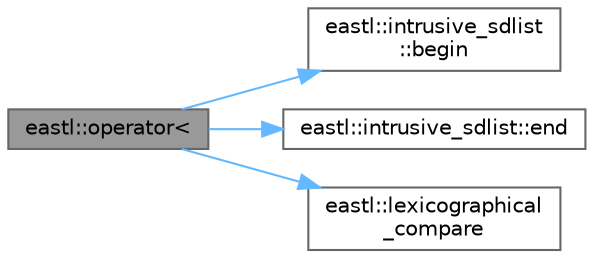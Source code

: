 digraph "eastl::operator&lt;"
{
 // LATEX_PDF_SIZE
  bgcolor="transparent";
  edge [fontname=Helvetica,fontsize=10,labelfontname=Helvetica,labelfontsize=10];
  node [fontname=Helvetica,fontsize=10,shape=box,height=0.2,width=0.4];
  rankdir="LR";
  Node1 [id="Node000001",label="eastl::operator\<",height=0.2,width=0.4,color="gray40", fillcolor="grey60", style="filled", fontcolor="black",tooltip=" "];
  Node1 -> Node2 [id="edge4_Node000001_Node000002",color="steelblue1",style="solid",tooltip=" "];
  Node2 [id="Node000002",label="eastl::intrusive_sdlist\l::begin",height=0.2,width=0.4,color="grey40", fillcolor="white", style="filled",URL="$classeastl_1_1intrusive__sdlist.html#a1823cd2e1deb1ed8a5bf7a8490e8913e",tooltip="Returns an iterator pointing to the first element in the list."];
  Node1 -> Node3 [id="edge5_Node000001_Node000003",color="steelblue1",style="solid",tooltip=" "];
  Node3 [id="Node000003",label="eastl::intrusive_sdlist::end",height=0.2,width=0.4,color="grey40", fillcolor="white", style="filled",URL="$classeastl_1_1intrusive__sdlist.html#a1f919ab9fa170ba19882f73c7502fe10",tooltip="Returns an iterator pointing one-after the last element in the list."];
  Node1 -> Node4 [id="edge6_Node000001_Node000004",color="steelblue1",style="solid",tooltip=" "];
  Node4 [id="Node000004",label="eastl::lexicographical\l_compare",height=0.2,width=0.4,color="grey40", fillcolor="white", style="filled",URL="$namespaceeastl.html#ab64f96b0d49c1cd5c3d19d188b558d59",tooltip=" "];
}
